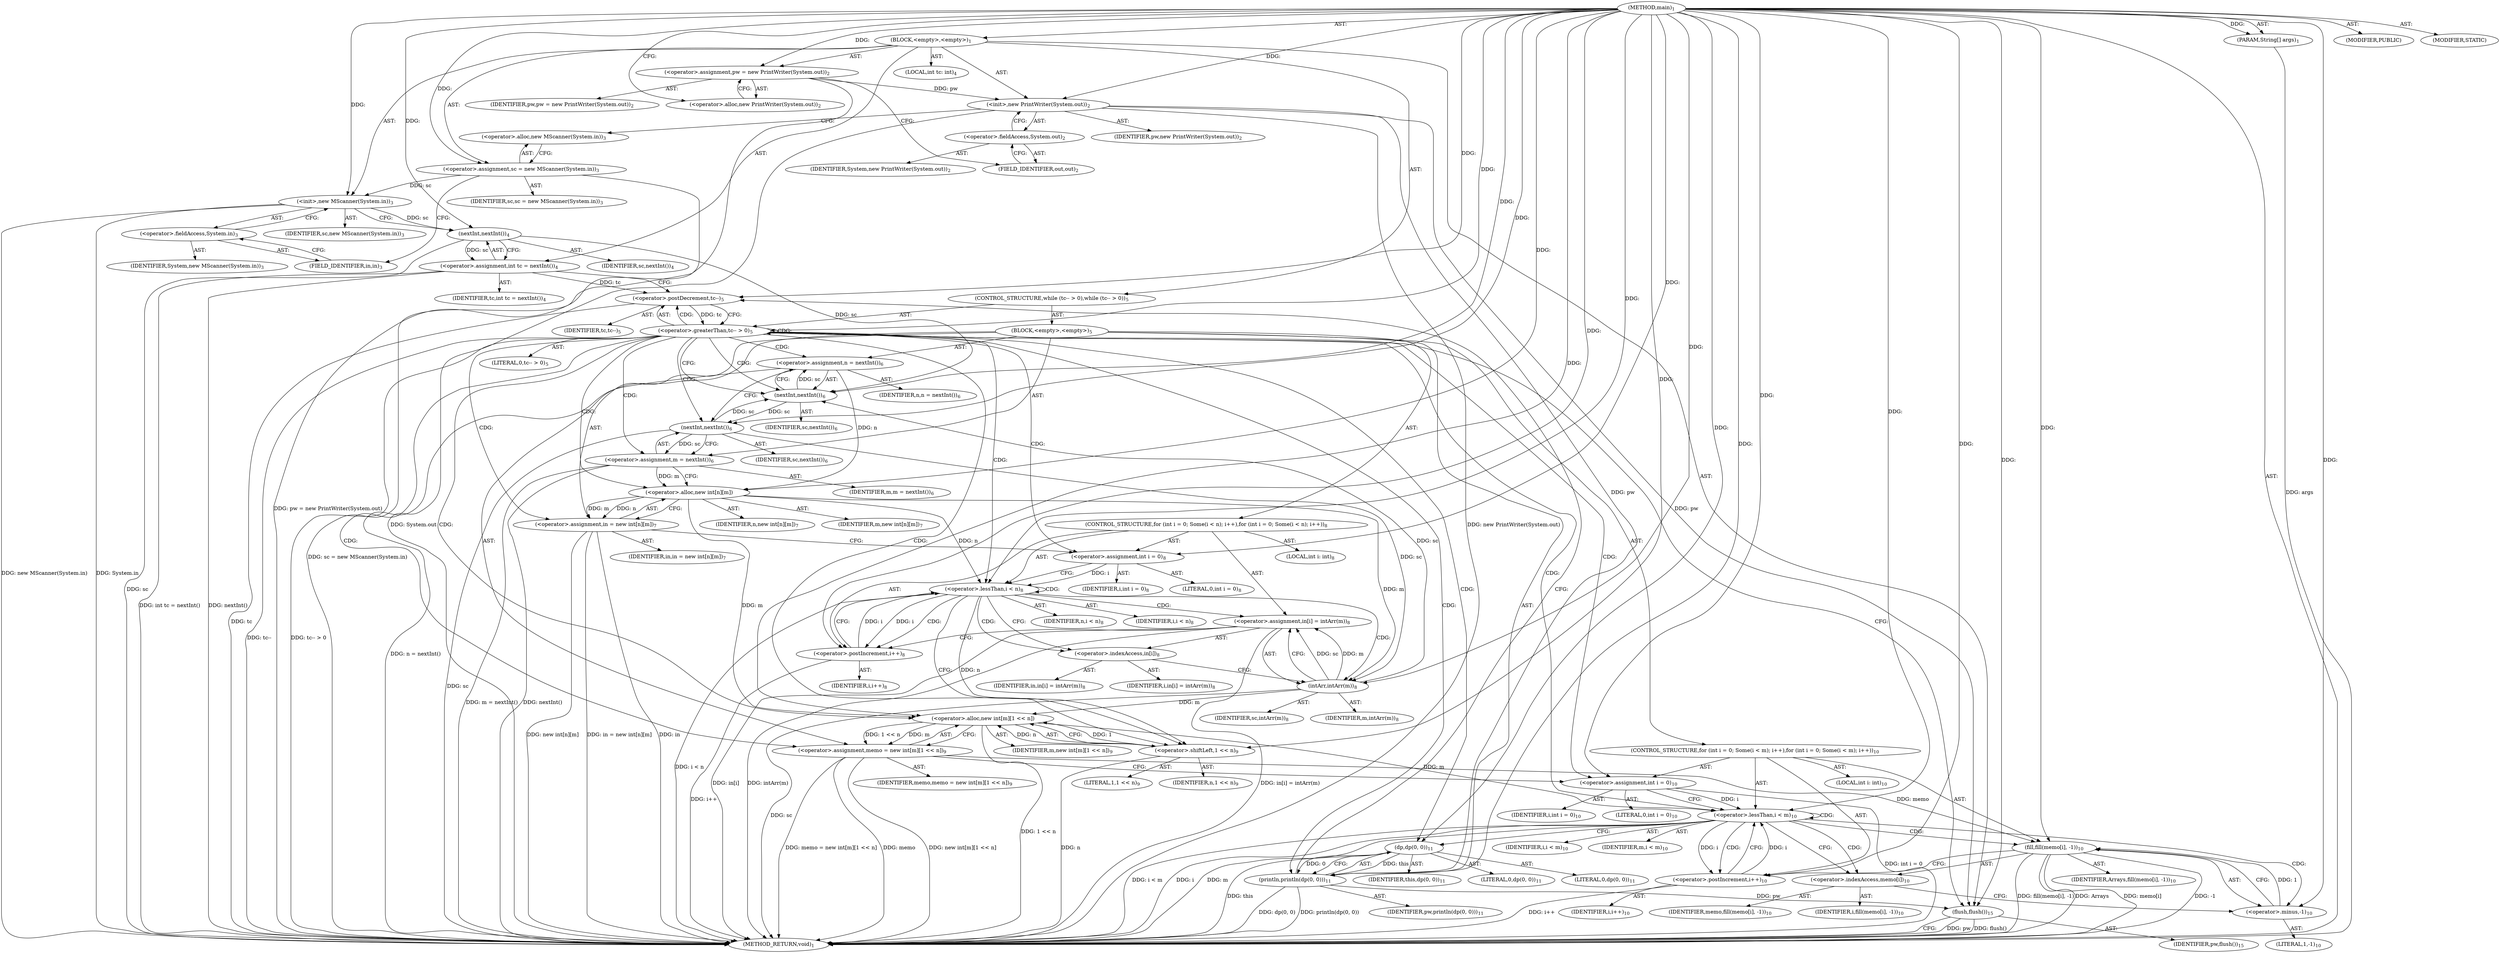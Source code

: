 digraph "main" {  
"17" [label = <(METHOD,main)<SUB>1</SUB>> ]
"18" [label = <(PARAM,String[] args)<SUB>1</SUB>> ]
"19" [label = <(BLOCK,&lt;empty&gt;,&lt;empty&gt;)<SUB>1</SUB>> ]
"20" [label = <(&lt;operator&gt;.assignment,pw = new PrintWriter(System.out))<SUB>2</SUB>> ]
"21" [label = <(IDENTIFIER,pw,pw = new PrintWriter(System.out))<SUB>2</SUB>> ]
"22" [label = <(&lt;operator&gt;.alloc,new PrintWriter(System.out))<SUB>2</SUB>> ]
"23" [label = <(&lt;init&gt;,new PrintWriter(System.out))<SUB>2</SUB>> ]
"24" [label = <(IDENTIFIER,pw,new PrintWriter(System.out))<SUB>2</SUB>> ]
"25" [label = <(&lt;operator&gt;.fieldAccess,System.out)<SUB>2</SUB>> ]
"26" [label = <(IDENTIFIER,System,new PrintWriter(System.out))<SUB>2</SUB>> ]
"27" [label = <(FIELD_IDENTIFIER,out,out)<SUB>2</SUB>> ]
"28" [label = <(&lt;operator&gt;.assignment,sc = new MScanner(System.in))<SUB>3</SUB>> ]
"29" [label = <(IDENTIFIER,sc,sc = new MScanner(System.in))<SUB>3</SUB>> ]
"30" [label = <(&lt;operator&gt;.alloc,new MScanner(System.in))<SUB>3</SUB>> ]
"31" [label = <(&lt;init&gt;,new MScanner(System.in))<SUB>3</SUB>> ]
"32" [label = <(IDENTIFIER,sc,new MScanner(System.in))<SUB>3</SUB>> ]
"33" [label = <(&lt;operator&gt;.fieldAccess,System.in)<SUB>3</SUB>> ]
"34" [label = <(IDENTIFIER,System,new MScanner(System.in))<SUB>3</SUB>> ]
"35" [label = <(FIELD_IDENTIFIER,in,in)<SUB>3</SUB>> ]
"36" [label = <(LOCAL,int tc: int)<SUB>4</SUB>> ]
"37" [label = <(&lt;operator&gt;.assignment,int tc = nextInt())<SUB>4</SUB>> ]
"38" [label = <(IDENTIFIER,tc,int tc = nextInt())<SUB>4</SUB>> ]
"39" [label = <(nextInt,nextInt())<SUB>4</SUB>> ]
"40" [label = <(IDENTIFIER,sc,nextInt())<SUB>4</SUB>> ]
"41" [label = <(CONTROL_STRUCTURE,while (tc-- &gt; 0),while (tc-- &gt; 0))<SUB>5</SUB>> ]
"42" [label = <(&lt;operator&gt;.greaterThan,tc-- &gt; 0)<SUB>5</SUB>> ]
"43" [label = <(&lt;operator&gt;.postDecrement,tc--)<SUB>5</SUB>> ]
"44" [label = <(IDENTIFIER,tc,tc--)<SUB>5</SUB>> ]
"45" [label = <(LITERAL,0,tc-- &gt; 0)<SUB>5</SUB>> ]
"46" [label = <(BLOCK,&lt;empty&gt;,&lt;empty&gt;)<SUB>5</SUB>> ]
"47" [label = <(&lt;operator&gt;.assignment,n = nextInt())<SUB>6</SUB>> ]
"48" [label = <(IDENTIFIER,n,n = nextInt())<SUB>6</SUB>> ]
"49" [label = <(nextInt,nextInt())<SUB>6</SUB>> ]
"50" [label = <(IDENTIFIER,sc,nextInt())<SUB>6</SUB>> ]
"51" [label = <(&lt;operator&gt;.assignment,m = nextInt())<SUB>6</SUB>> ]
"52" [label = <(IDENTIFIER,m,m = nextInt())<SUB>6</SUB>> ]
"53" [label = <(nextInt,nextInt())<SUB>6</SUB>> ]
"54" [label = <(IDENTIFIER,sc,nextInt())<SUB>6</SUB>> ]
"55" [label = <(&lt;operator&gt;.assignment,in = new int[n][m])<SUB>7</SUB>> ]
"56" [label = <(IDENTIFIER,in,in = new int[n][m])<SUB>7</SUB>> ]
"57" [label = <(&lt;operator&gt;.alloc,new int[n][m])> ]
"58" [label = <(IDENTIFIER,n,new int[n][m])<SUB>7</SUB>> ]
"59" [label = <(IDENTIFIER,m,new int[n][m])<SUB>7</SUB>> ]
"60" [label = <(CONTROL_STRUCTURE,for (int i = 0; Some(i &lt; n); i++),for (int i = 0; Some(i &lt; n); i++))<SUB>8</SUB>> ]
"61" [label = <(LOCAL,int i: int)<SUB>8</SUB>> ]
"62" [label = <(&lt;operator&gt;.assignment,int i = 0)<SUB>8</SUB>> ]
"63" [label = <(IDENTIFIER,i,int i = 0)<SUB>8</SUB>> ]
"64" [label = <(LITERAL,0,int i = 0)<SUB>8</SUB>> ]
"65" [label = <(&lt;operator&gt;.lessThan,i &lt; n)<SUB>8</SUB>> ]
"66" [label = <(IDENTIFIER,i,i &lt; n)<SUB>8</SUB>> ]
"67" [label = <(IDENTIFIER,n,i &lt; n)<SUB>8</SUB>> ]
"68" [label = <(&lt;operator&gt;.postIncrement,i++)<SUB>8</SUB>> ]
"69" [label = <(IDENTIFIER,i,i++)<SUB>8</SUB>> ]
"70" [label = <(&lt;operator&gt;.assignment,in[i] = intArr(m))<SUB>8</SUB>> ]
"71" [label = <(&lt;operator&gt;.indexAccess,in[i])<SUB>8</SUB>> ]
"72" [label = <(IDENTIFIER,in,in[i] = intArr(m))<SUB>8</SUB>> ]
"73" [label = <(IDENTIFIER,i,in[i] = intArr(m))<SUB>8</SUB>> ]
"74" [label = <(intArr,intArr(m))<SUB>8</SUB>> ]
"75" [label = <(IDENTIFIER,sc,intArr(m))<SUB>8</SUB>> ]
"76" [label = <(IDENTIFIER,m,intArr(m))<SUB>8</SUB>> ]
"77" [label = <(&lt;operator&gt;.assignment,memo = new int[m][1 &lt;&lt; n])<SUB>9</SUB>> ]
"78" [label = <(IDENTIFIER,memo,memo = new int[m][1 &lt;&lt; n])<SUB>9</SUB>> ]
"79" [label = <(&lt;operator&gt;.alloc,new int[m][1 &lt;&lt; n])> ]
"80" [label = <(IDENTIFIER,m,new int[m][1 &lt;&lt; n])<SUB>9</SUB>> ]
"81" [label = <(&lt;operator&gt;.shiftLeft,1 &lt;&lt; n)<SUB>9</SUB>> ]
"82" [label = <(LITERAL,1,1 &lt;&lt; n)<SUB>9</SUB>> ]
"83" [label = <(IDENTIFIER,n,1 &lt;&lt; n)<SUB>9</SUB>> ]
"84" [label = <(CONTROL_STRUCTURE,for (int i = 0; Some(i &lt; m); i++),for (int i = 0; Some(i &lt; m); i++))<SUB>10</SUB>> ]
"85" [label = <(LOCAL,int i: int)<SUB>10</SUB>> ]
"86" [label = <(&lt;operator&gt;.assignment,int i = 0)<SUB>10</SUB>> ]
"87" [label = <(IDENTIFIER,i,int i = 0)<SUB>10</SUB>> ]
"88" [label = <(LITERAL,0,int i = 0)<SUB>10</SUB>> ]
"89" [label = <(&lt;operator&gt;.lessThan,i &lt; m)<SUB>10</SUB>> ]
"90" [label = <(IDENTIFIER,i,i &lt; m)<SUB>10</SUB>> ]
"91" [label = <(IDENTIFIER,m,i &lt; m)<SUB>10</SUB>> ]
"92" [label = <(&lt;operator&gt;.postIncrement,i++)<SUB>10</SUB>> ]
"93" [label = <(IDENTIFIER,i,i++)<SUB>10</SUB>> ]
"94" [label = <(fill,fill(memo[i], -1))<SUB>10</SUB>> ]
"95" [label = <(IDENTIFIER,Arrays,fill(memo[i], -1))<SUB>10</SUB>> ]
"96" [label = <(&lt;operator&gt;.indexAccess,memo[i])<SUB>10</SUB>> ]
"97" [label = <(IDENTIFIER,memo,fill(memo[i], -1))<SUB>10</SUB>> ]
"98" [label = <(IDENTIFIER,i,fill(memo[i], -1))<SUB>10</SUB>> ]
"99" [label = <(&lt;operator&gt;.minus,-1)<SUB>10</SUB>> ]
"100" [label = <(LITERAL,1,-1)<SUB>10</SUB>> ]
"101" [label = <(println,println(dp(0, 0)))<SUB>11</SUB>> ]
"102" [label = <(IDENTIFIER,pw,println(dp(0, 0)))<SUB>11</SUB>> ]
"103" [label = <(dp,dp(0, 0))<SUB>11</SUB>> ]
"104" [label = <(IDENTIFIER,this,dp(0, 0))<SUB>11</SUB>> ]
"105" [label = <(LITERAL,0,dp(0, 0))<SUB>11</SUB>> ]
"106" [label = <(LITERAL,0,dp(0, 0))<SUB>11</SUB>> ]
"107" [label = <(flush,flush())<SUB>15</SUB>> ]
"108" [label = <(IDENTIFIER,pw,flush())<SUB>15</SUB>> ]
"109" [label = <(MODIFIER,PUBLIC)> ]
"110" [label = <(MODIFIER,STATIC)> ]
"111" [label = <(METHOD_RETURN,void)<SUB>1</SUB>> ]
  "17" -> "18"  [ label = "AST: "] 
  "17" -> "19"  [ label = "AST: "] 
  "17" -> "109"  [ label = "AST: "] 
  "17" -> "110"  [ label = "AST: "] 
  "17" -> "111"  [ label = "AST: "] 
  "19" -> "20"  [ label = "AST: "] 
  "19" -> "23"  [ label = "AST: "] 
  "19" -> "28"  [ label = "AST: "] 
  "19" -> "31"  [ label = "AST: "] 
  "19" -> "36"  [ label = "AST: "] 
  "19" -> "37"  [ label = "AST: "] 
  "19" -> "41"  [ label = "AST: "] 
  "19" -> "107"  [ label = "AST: "] 
  "20" -> "21"  [ label = "AST: "] 
  "20" -> "22"  [ label = "AST: "] 
  "23" -> "24"  [ label = "AST: "] 
  "23" -> "25"  [ label = "AST: "] 
  "25" -> "26"  [ label = "AST: "] 
  "25" -> "27"  [ label = "AST: "] 
  "28" -> "29"  [ label = "AST: "] 
  "28" -> "30"  [ label = "AST: "] 
  "31" -> "32"  [ label = "AST: "] 
  "31" -> "33"  [ label = "AST: "] 
  "33" -> "34"  [ label = "AST: "] 
  "33" -> "35"  [ label = "AST: "] 
  "37" -> "38"  [ label = "AST: "] 
  "37" -> "39"  [ label = "AST: "] 
  "39" -> "40"  [ label = "AST: "] 
  "41" -> "42"  [ label = "AST: "] 
  "41" -> "46"  [ label = "AST: "] 
  "42" -> "43"  [ label = "AST: "] 
  "42" -> "45"  [ label = "AST: "] 
  "43" -> "44"  [ label = "AST: "] 
  "46" -> "47"  [ label = "AST: "] 
  "46" -> "51"  [ label = "AST: "] 
  "46" -> "55"  [ label = "AST: "] 
  "46" -> "60"  [ label = "AST: "] 
  "46" -> "77"  [ label = "AST: "] 
  "46" -> "84"  [ label = "AST: "] 
  "46" -> "101"  [ label = "AST: "] 
  "47" -> "48"  [ label = "AST: "] 
  "47" -> "49"  [ label = "AST: "] 
  "49" -> "50"  [ label = "AST: "] 
  "51" -> "52"  [ label = "AST: "] 
  "51" -> "53"  [ label = "AST: "] 
  "53" -> "54"  [ label = "AST: "] 
  "55" -> "56"  [ label = "AST: "] 
  "55" -> "57"  [ label = "AST: "] 
  "57" -> "58"  [ label = "AST: "] 
  "57" -> "59"  [ label = "AST: "] 
  "60" -> "61"  [ label = "AST: "] 
  "60" -> "62"  [ label = "AST: "] 
  "60" -> "65"  [ label = "AST: "] 
  "60" -> "68"  [ label = "AST: "] 
  "60" -> "70"  [ label = "AST: "] 
  "62" -> "63"  [ label = "AST: "] 
  "62" -> "64"  [ label = "AST: "] 
  "65" -> "66"  [ label = "AST: "] 
  "65" -> "67"  [ label = "AST: "] 
  "68" -> "69"  [ label = "AST: "] 
  "70" -> "71"  [ label = "AST: "] 
  "70" -> "74"  [ label = "AST: "] 
  "71" -> "72"  [ label = "AST: "] 
  "71" -> "73"  [ label = "AST: "] 
  "74" -> "75"  [ label = "AST: "] 
  "74" -> "76"  [ label = "AST: "] 
  "77" -> "78"  [ label = "AST: "] 
  "77" -> "79"  [ label = "AST: "] 
  "79" -> "80"  [ label = "AST: "] 
  "79" -> "81"  [ label = "AST: "] 
  "81" -> "82"  [ label = "AST: "] 
  "81" -> "83"  [ label = "AST: "] 
  "84" -> "85"  [ label = "AST: "] 
  "84" -> "86"  [ label = "AST: "] 
  "84" -> "89"  [ label = "AST: "] 
  "84" -> "92"  [ label = "AST: "] 
  "84" -> "94"  [ label = "AST: "] 
  "86" -> "87"  [ label = "AST: "] 
  "86" -> "88"  [ label = "AST: "] 
  "89" -> "90"  [ label = "AST: "] 
  "89" -> "91"  [ label = "AST: "] 
  "92" -> "93"  [ label = "AST: "] 
  "94" -> "95"  [ label = "AST: "] 
  "94" -> "96"  [ label = "AST: "] 
  "94" -> "99"  [ label = "AST: "] 
  "96" -> "97"  [ label = "AST: "] 
  "96" -> "98"  [ label = "AST: "] 
  "99" -> "100"  [ label = "AST: "] 
  "101" -> "102"  [ label = "AST: "] 
  "101" -> "103"  [ label = "AST: "] 
  "103" -> "104"  [ label = "AST: "] 
  "103" -> "105"  [ label = "AST: "] 
  "103" -> "106"  [ label = "AST: "] 
  "107" -> "108"  [ label = "AST: "] 
  "20" -> "27"  [ label = "CFG: "] 
  "23" -> "30"  [ label = "CFG: "] 
  "28" -> "35"  [ label = "CFG: "] 
  "31" -> "39"  [ label = "CFG: "] 
  "37" -> "43"  [ label = "CFG: "] 
  "107" -> "111"  [ label = "CFG: "] 
  "22" -> "20"  [ label = "CFG: "] 
  "25" -> "23"  [ label = "CFG: "] 
  "30" -> "28"  [ label = "CFG: "] 
  "33" -> "31"  [ label = "CFG: "] 
  "39" -> "37"  [ label = "CFG: "] 
  "42" -> "49"  [ label = "CFG: "] 
  "42" -> "107"  [ label = "CFG: "] 
  "27" -> "25"  [ label = "CFG: "] 
  "35" -> "33"  [ label = "CFG: "] 
  "43" -> "42"  [ label = "CFG: "] 
  "47" -> "53"  [ label = "CFG: "] 
  "51" -> "57"  [ label = "CFG: "] 
  "55" -> "62"  [ label = "CFG: "] 
  "77" -> "86"  [ label = "CFG: "] 
  "101" -> "43"  [ label = "CFG: "] 
  "49" -> "47"  [ label = "CFG: "] 
  "53" -> "51"  [ label = "CFG: "] 
  "57" -> "55"  [ label = "CFG: "] 
  "62" -> "65"  [ label = "CFG: "] 
  "65" -> "71"  [ label = "CFG: "] 
  "65" -> "81"  [ label = "CFG: "] 
  "68" -> "65"  [ label = "CFG: "] 
  "70" -> "68"  [ label = "CFG: "] 
  "79" -> "77"  [ label = "CFG: "] 
  "86" -> "89"  [ label = "CFG: "] 
  "89" -> "96"  [ label = "CFG: "] 
  "89" -> "103"  [ label = "CFG: "] 
  "92" -> "89"  [ label = "CFG: "] 
  "94" -> "92"  [ label = "CFG: "] 
  "103" -> "101"  [ label = "CFG: "] 
  "71" -> "74"  [ label = "CFG: "] 
  "74" -> "70"  [ label = "CFG: "] 
  "81" -> "79"  [ label = "CFG: "] 
  "96" -> "99"  [ label = "CFG: "] 
  "99" -> "94"  [ label = "CFG: "] 
  "17" -> "22"  [ label = "CFG: "] 
  "18" -> "111"  [ label = "DDG: args"] 
  "20" -> "111"  [ label = "DDG: pw = new PrintWriter(System.out)"] 
  "23" -> "111"  [ label = "DDG: System.out"] 
  "23" -> "111"  [ label = "DDG: new PrintWriter(System.out)"] 
  "28" -> "111"  [ label = "DDG: sc = new MScanner(System.in)"] 
  "31" -> "111"  [ label = "DDG: System.in"] 
  "31" -> "111"  [ label = "DDG: new MScanner(System.in)"] 
  "39" -> "111"  [ label = "DDG: sc"] 
  "37" -> "111"  [ label = "DDG: nextInt()"] 
  "37" -> "111"  [ label = "DDG: int tc = nextInt()"] 
  "43" -> "111"  [ label = "DDG: tc"] 
  "42" -> "111"  [ label = "DDG: tc--"] 
  "42" -> "111"  [ label = "DDG: tc-- &gt; 0"] 
  "107" -> "111"  [ label = "DDG: pw"] 
  "107" -> "111"  [ label = "DDG: flush()"] 
  "47" -> "111"  [ label = "DDG: n = nextInt()"] 
  "53" -> "111"  [ label = "DDG: sc"] 
  "51" -> "111"  [ label = "DDG: nextInt()"] 
  "51" -> "111"  [ label = "DDG: m = nextInt()"] 
  "55" -> "111"  [ label = "DDG: in"] 
  "55" -> "111"  [ label = "DDG: new int[n][m]"] 
  "55" -> "111"  [ label = "DDG: in = new int[n][m]"] 
  "65" -> "111"  [ label = "DDG: i &lt; n"] 
  "77" -> "111"  [ label = "DDG: memo"] 
  "81" -> "111"  [ label = "DDG: n"] 
  "79" -> "111"  [ label = "DDG: 1 &lt;&lt; n"] 
  "77" -> "111"  [ label = "DDG: new int[m][1 &lt;&lt; n]"] 
  "77" -> "111"  [ label = "DDG: memo = new int[m][1 &lt;&lt; n]"] 
  "86" -> "111"  [ label = "DDG: int i = 0"] 
  "89" -> "111"  [ label = "DDG: i"] 
  "89" -> "111"  [ label = "DDG: m"] 
  "89" -> "111"  [ label = "DDG: i &lt; m"] 
  "101" -> "111"  [ label = "DDG: dp(0, 0)"] 
  "101" -> "111"  [ label = "DDG: println(dp(0, 0))"] 
  "94" -> "111"  [ label = "DDG: memo[i]"] 
  "94" -> "111"  [ label = "DDG: -1"] 
  "94" -> "111"  [ label = "DDG: fill(memo[i], -1)"] 
  "92" -> "111"  [ label = "DDG: i++"] 
  "70" -> "111"  [ label = "DDG: in[i]"] 
  "74" -> "111"  [ label = "DDG: sc"] 
  "70" -> "111"  [ label = "DDG: intArr(m)"] 
  "70" -> "111"  [ label = "DDG: in[i] = intArr(m)"] 
  "68" -> "111"  [ label = "DDG: i++"] 
  "94" -> "111"  [ label = "DDG: Arrays"] 
  "103" -> "111"  [ label = "DDG: this"] 
  "17" -> "18"  [ label = "DDG: "] 
  "17" -> "20"  [ label = "DDG: "] 
  "17" -> "28"  [ label = "DDG: "] 
  "39" -> "37"  [ label = "DDG: sc"] 
  "20" -> "23"  [ label = "DDG: pw"] 
  "17" -> "23"  [ label = "DDG: "] 
  "28" -> "31"  [ label = "DDG: sc"] 
  "17" -> "31"  [ label = "DDG: "] 
  "23" -> "107"  [ label = "DDG: pw"] 
  "101" -> "107"  [ label = "DDG: pw"] 
  "17" -> "107"  [ label = "DDG: "] 
  "31" -> "39"  [ label = "DDG: sc"] 
  "17" -> "39"  [ label = "DDG: "] 
  "43" -> "42"  [ label = "DDG: tc"] 
  "17" -> "42"  [ label = "DDG: "] 
  "49" -> "47"  [ label = "DDG: sc"] 
  "53" -> "51"  [ label = "DDG: sc"] 
  "57" -> "55"  [ label = "DDG: n"] 
  "57" -> "55"  [ label = "DDG: m"] 
  "79" -> "77"  [ label = "DDG: m"] 
  "79" -> "77"  [ label = "DDG: 1 &lt;&lt; n"] 
  "37" -> "43"  [ label = "DDG: tc"] 
  "17" -> "43"  [ label = "DDG: "] 
  "17" -> "62"  [ label = "DDG: "] 
  "74" -> "70"  [ label = "DDG: sc"] 
  "74" -> "70"  [ label = "DDG: m"] 
  "17" -> "86"  [ label = "DDG: "] 
  "23" -> "101"  [ label = "DDG: pw"] 
  "17" -> "101"  [ label = "DDG: "] 
  "103" -> "101"  [ label = "DDG: this"] 
  "103" -> "101"  [ label = "DDG: 0"] 
  "39" -> "49"  [ label = "DDG: sc"] 
  "53" -> "49"  [ label = "DDG: sc"] 
  "74" -> "49"  [ label = "DDG: sc"] 
  "17" -> "49"  [ label = "DDG: "] 
  "49" -> "53"  [ label = "DDG: sc"] 
  "17" -> "53"  [ label = "DDG: "] 
  "47" -> "57"  [ label = "DDG: n"] 
  "17" -> "57"  [ label = "DDG: "] 
  "51" -> "57"  [ label = "DDG: m"] 
  "62" -> "65"  [ label = "DDG: i"] 
  "68" -> "65"  [ label = "DDG: i"] 
  "17" -> "65"  [ label = "DDG: "] 
  "57" -> "65"  [ label = "DDG: n"] 
  "65" -> "68"  [ label = "DDG: i"] 
  "17" -> "68"  [ label = "DDG: "] 
  "57" -> "79"  [ label = "DDG: m"] 
  "74" -> "79"  [ label = "DDG: m"] 
  "17" -> "79"  [ label = "DDG: "] 
  "81" -> "79"  [ label = "DDG: 1"] 
  "81" -> "79"  [ label = "DDG: n"] 
  "86" -> "89"  [ label = "DDG: i"] 
  "92" -> "89"  [ label = "DDG: i"] 
  "17" -> "89"  [ label = "DDG: "] 
  "79" -> "89"  [ label = "DDG: m"] 
  "89" -> "92"  [ label = "DDG: i"] 
  "17" -> "92"  [ label = "DDG: "] 
  "17" -> "94"  [ label = "DDG: "] 
  "77" -> "94"  [ label = "DDG: memo"] 
  "99" -> "94"  [ label = "DDG: 1"] 
  "17" -> "103"  [ label = "DDG: "] 
  "53" -> "74"  [ label = "DDG: sc"] 
  "17" -> "74"  [ label = "DDG: "] 
  "57" -> "74"  [ label = "DDG: m"] 
  "17" -> "81"  [ label = "DDG: "] 
  "65" -> "81"  [ label = "DDG: n"] 
  "17" -> "99"  [ label = "DDG: "] 
  "42" -> "47"  [ label = "CDG: "] 
  "42" -> "49"  [ label = "CDG: "] 
  "42" -> "77"  [ label = "CDG: "] 
  "42" -> "42"  [ label = "CDG: "] 
  "42" -> "51"  [ label = "CDG: "] 
  "42" -> "57"  [ label = "CDG: "] 
  "42" -> "89"  [ label = "CDG: "] 
  "42" -> "81"  [ label = "CDG: "] 
  "42" -> "103"  [ label = "CDG: "] 
  "42" -> "65"  [ label = "CDG: "] 
  "42" -> "101"  [ label = "CDG: "] 
  "42" -> "79"  [ label = "CDG: "] 
  "42" -> "43"  [ label = "CDG: "] 
  "42" -> "53"  [ label = "CDG: "] 
  "42" -> "55"  [ label = "CDG: "] 
  "42" -> "62"  [ label = "CDG: "] 
  "42" -> "86"  [ label = "CDG: "] 
  "65" -> "68"  [ label = "CDG: "] 
  "65" -> "74"  [ label = "CDG: "] 
  "65" -> "65"  [ label = "CDG: "] 
  "65" -> "71"  [ label = "CDG: "] 
  "65" -> "70"  [ label = "CDG: "] 
  "89" -> "94"  [ label = "CDG: "] 
  "89" -> "96"  [ label = "CDG: "] 
  "89" -> "89"  [ label = "CDG: "] 
  "89" -> "99"  [ label = "CDG: "] 
  "89" -> "92"  [ label = "CDG: "] 
}
